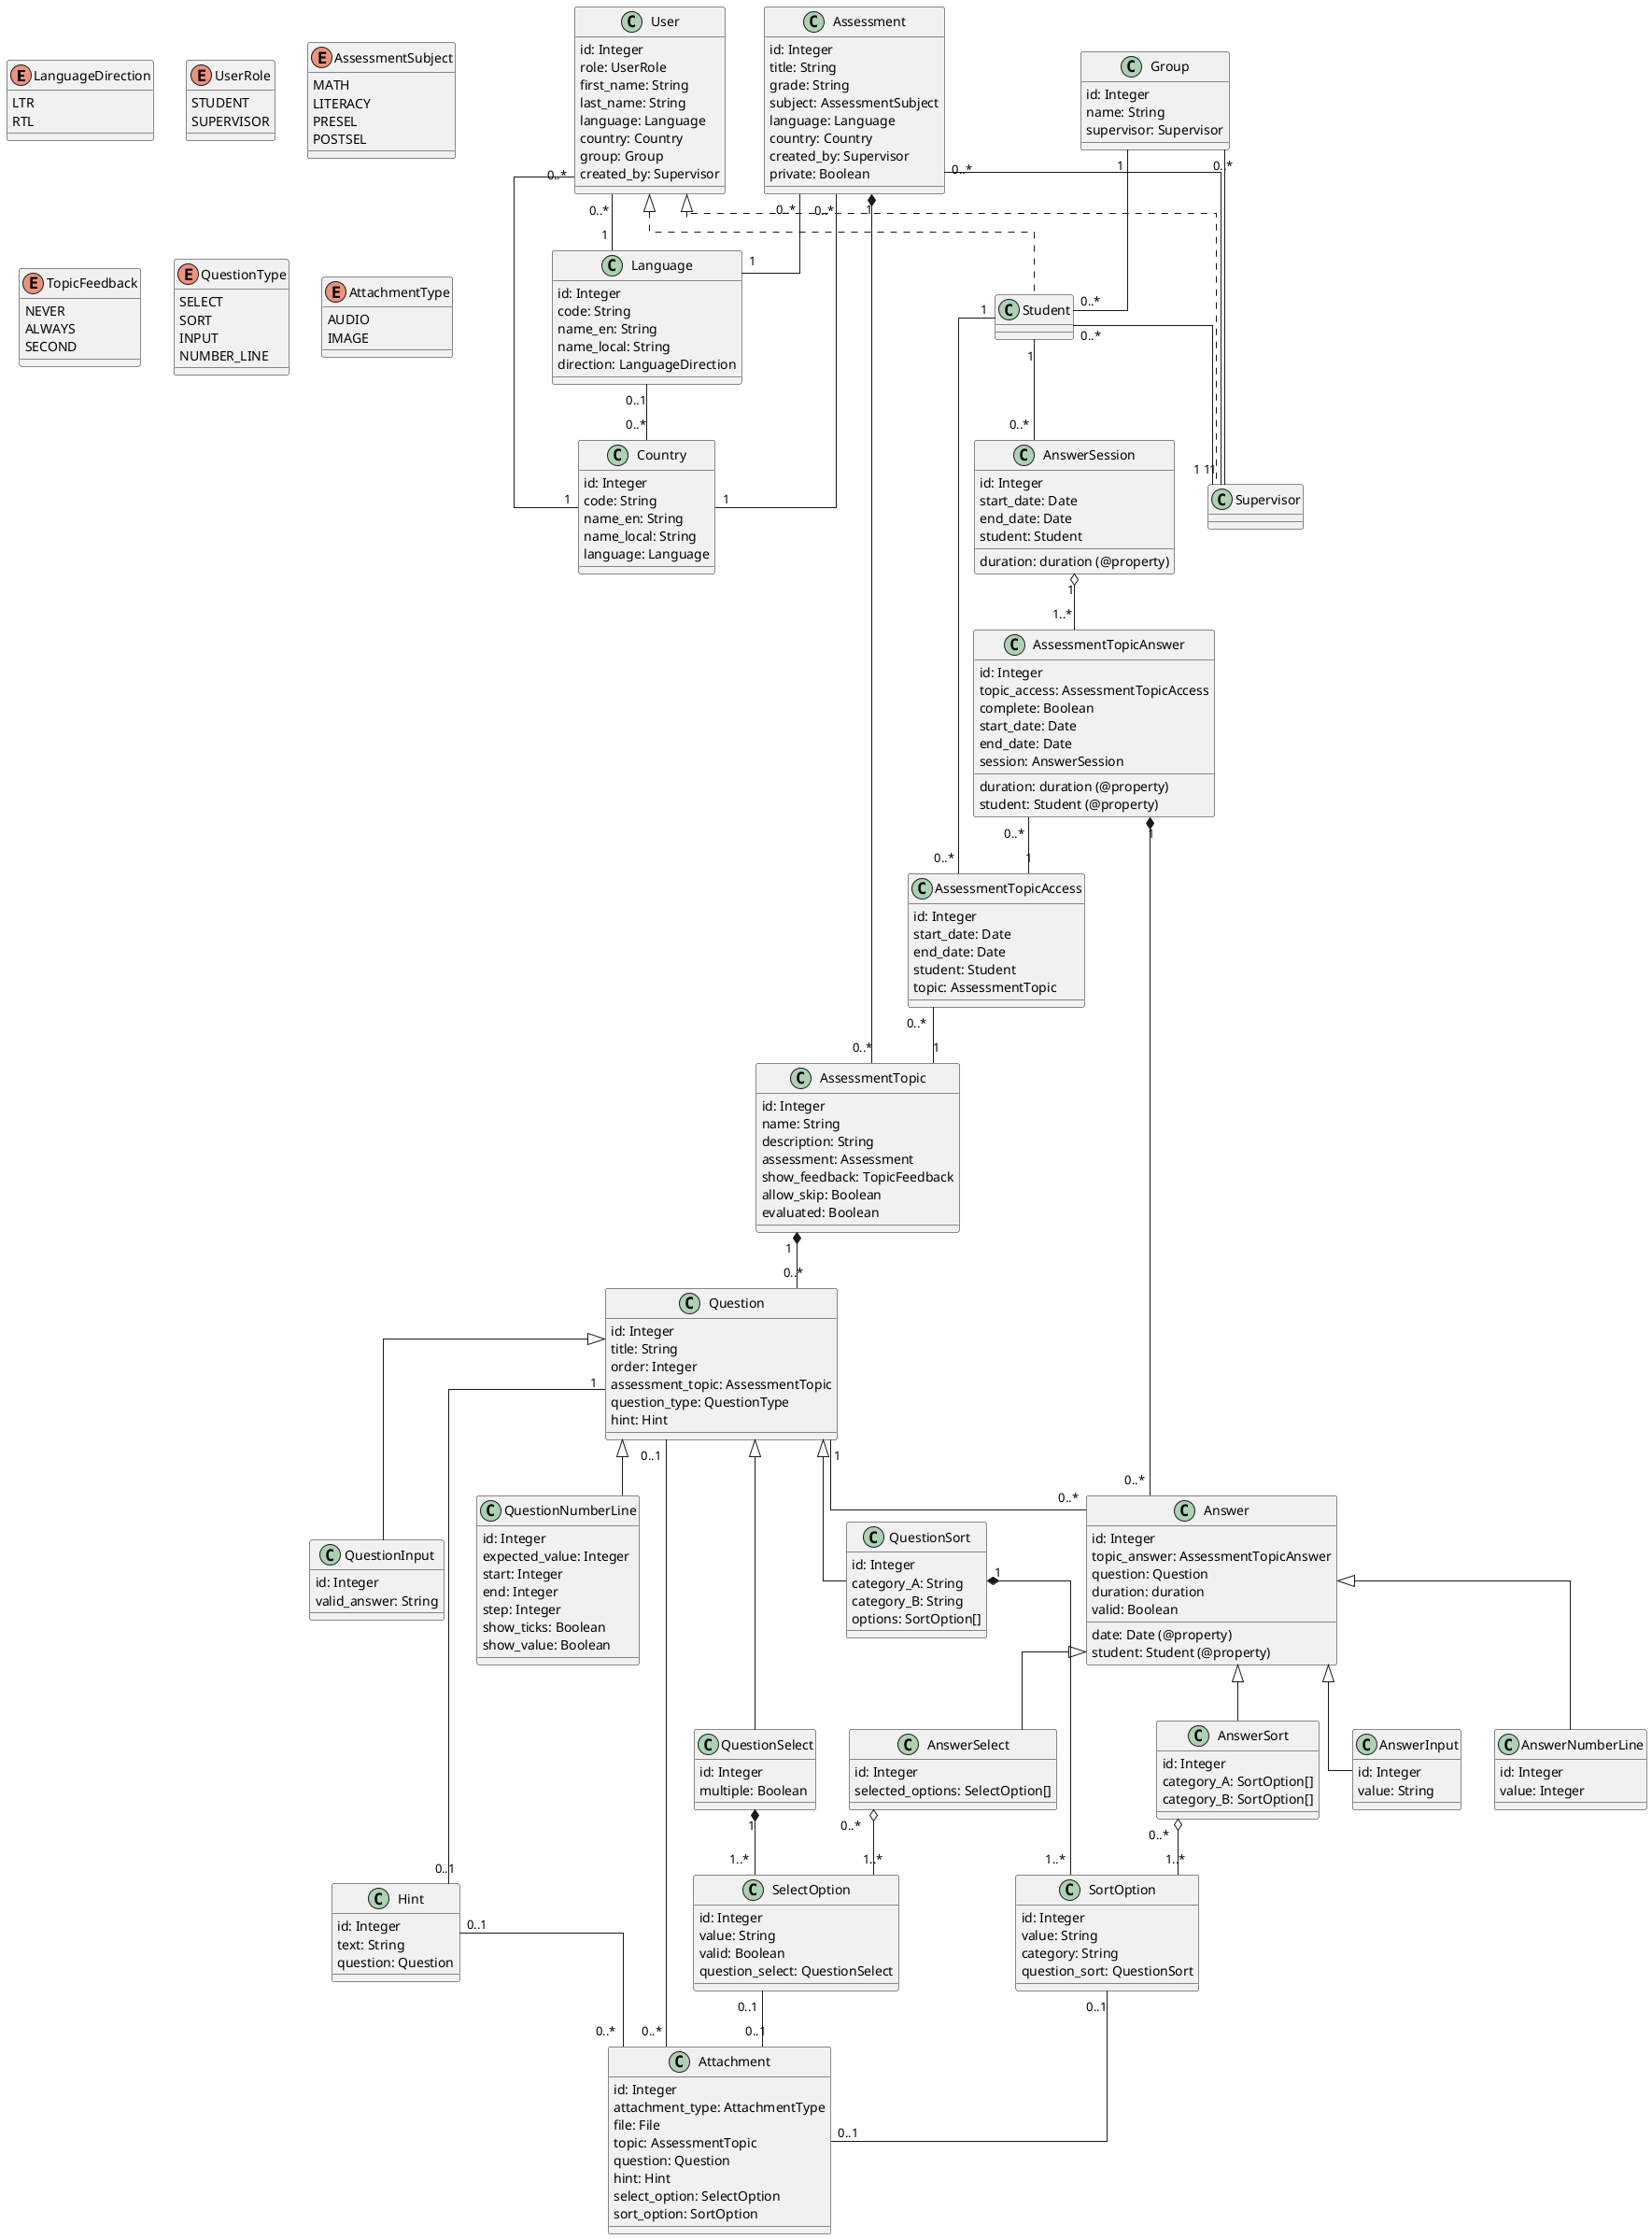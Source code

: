 @startuml "Learning_Outcomes_Database_UML_Diagram"

skinparam linetype ortho
skinparam BackgroundColor white

/'
Version 3 - 18/05/2022 (Author Estela S) - changes:
- Added Group for students, supervised by 1 Supervisor
- Correct aggregations that must be compositions
'/

enum LanguageDirection {
    LTR
    RTL
}

class Country {
    id: Integer
    code: String
    name_en: String
    name_local: String
    language: Language
}

class Language {
    id: Integer
    code: String
    name_en: String
    name_local: String
    direction: LanguageDirection
}

enum UserRole {
    STUDENT
    SUPERVISOR
}

class Group {
    id: Integer
    name: String
    supervisor: Supervisor
}

class User {
    id: Integer
    role: UserRole
    first_name: String
    last_name: String
    language: Language
    country: Country
    group: Group
    created_by: Supervisor
}

enum AssessmentSubject {
    MATH
    LITERACY
    PRESEL
    POSTSEL
}

class Assessment {
    id: Integer
    title: String
    grade: String
    subject: AssessmentSubject
    language: Language
    country: Country
    created_by: Supervisor
    private: Boolean
}

enum TopicFeedback {
    NEVER
    ALWAYS
    SECOND
}

class AssessmentTopic {
    id: Integer
    name: String
    description: String
    assessment: Assessment
    'order: Integer'
    show_feedback: TopicFeedback
    allow_skip: Boolean
    evaluated: Boolean
    'stop_rule: Integer'
}

class AssessmentTopicAccess {
    id: Integer
    start_date: Date
    end_date: Date
    student: Student
    topic: AssessmentTopic
}

enum QuestionType {
    SELECT
    SORT
    INPUT
    NUMBER_LINE
}

class Question {
    id: Integer
    title: String
    order: Integer
    assessment_topic: AssessmentTopic
    question_type: QuestionType
    hint: Hint
}

class Hint {
    id: Integer
    text: String
    question: Question
}

class QuestionInput {
    id: Integer
    valid_answer: String
}

class QuestionSelect {
    id: Integer
    multiple: Boolean
}

class SelectOption {
    id: Integer
    value: String
    valid: Boolean
    question_select: QuestionSelect
}

class QuestionSort {
    id: Integer
    category_A: String
    category_B: String
    options: SortOption[]
}

class SortOption {
    id: Integer
    value: String
    category: String
    question_sort: QuestionSort
}

class QuestionNumberLine {
    id: Integer
    expected_value: Integer
    start: Integer
    end: Integer
    step: Integer
    show_ticks: Boolean
    show_value: Boolean
}

enum AttachmentType {
    AUDIO
    IMAGE
}

class Attachment {
    id: Integer
    attachment_type: AttachmentType
    file: File
    topic: AssessmentTopic
    question: Question
    hint: Hint
    select_option: SelectOption
    sort_option: SortOption
}

class AnswerSession {
    id: Integer
    start_date: Date
    end_date: Date
    student: Student
    duration: duration (@property)
}

class AssessmentTopicAnswer {
    id: Integer
    topic_access: AssessmentTopicAccess
    complete: Boolean
    start_date: Date
    end_date: Date
    session: AnswerSession
    duration: duration (@property)
    student: Student (@property)
}

class Answer {
    id: Integer
    topic_answer: AssessmentTopicAnswer
    question: Question
    duration: duration
    valid: Boolean
    date: Date (@property)
    student: Student (@property)
}

class AnswerInput {
    id: Integer
    value: String
}

class AnswerSelect {
    id: Integer
    selected_options: SelectOption[]
}

class AnswerSort {
    id: Integer
    category_A: SortOption[]
    category_B: SortOption[]
}

class AnswerNumberLine {
    id: Integer
    value: Integer
}

Language "0..1" -- "0..*" Country

User "0..*" -- "1" Language
User "0..*" -- "1" Country

Assessment "0..*" -- "1" Language
Assessment "0..*" -- "1" Country


User <|-[dashed]- Supervisor
User <|-[dashed]- Student

Student "0..*" -- "1" Supervisor

Group "0..*" -- "1" Supervisor
Group "1" -- "0..*" Student

Assessment "1" *-- "0..*" AssessmentTopic
Assessment "0..*" -- "1" Supervisor

AssessmentTopic "1" *-- "0..*" Question

AnswerSession "1" o-- "1..*" AssessmentTopicAnswer

AssessmentTopicAccess "0..*" -- "1" AssessmentTopic

Student "1" -- "0..*" AnswerSession
Student "1" -- "0..*" AssessmentTopicAccess


Hint "0..1" -- "0..*" Attachment

Question "0..1" -- "0..*" Attachment
Question "1" -- "0..1" Hint
Question <|-- QuestionSelect
Question <|-- QuestionSort
Question <|-- QuestionInput
Question <|-- QuestionNumberLine

QuestionSelect "1" *-- "1..*" SelectOption
SelectOption "0..1" -- "0..1" Attachment

QuestionSort "1" *-- "1..*" SortOption
SortOption "0..1" -- "0..1" Attachment


AssessmentTopicAnswer "0..*" -- "1" AssessmentTopicAccess
AssessmentTopicAnswer "1" *-- "0..*" Answer

Question "1" -- "0..*" Answer

Answer <|-- AnswerSelect
Answer <|-- AnswerSort
Answer <|-- AnswerInput
Answer <|-- AnswerNumberLine

AnswerSelect "0..*" o-- "1..*" SelectOption
AnswerSort "0..*" o-- "1..*" SortOption

@enduml